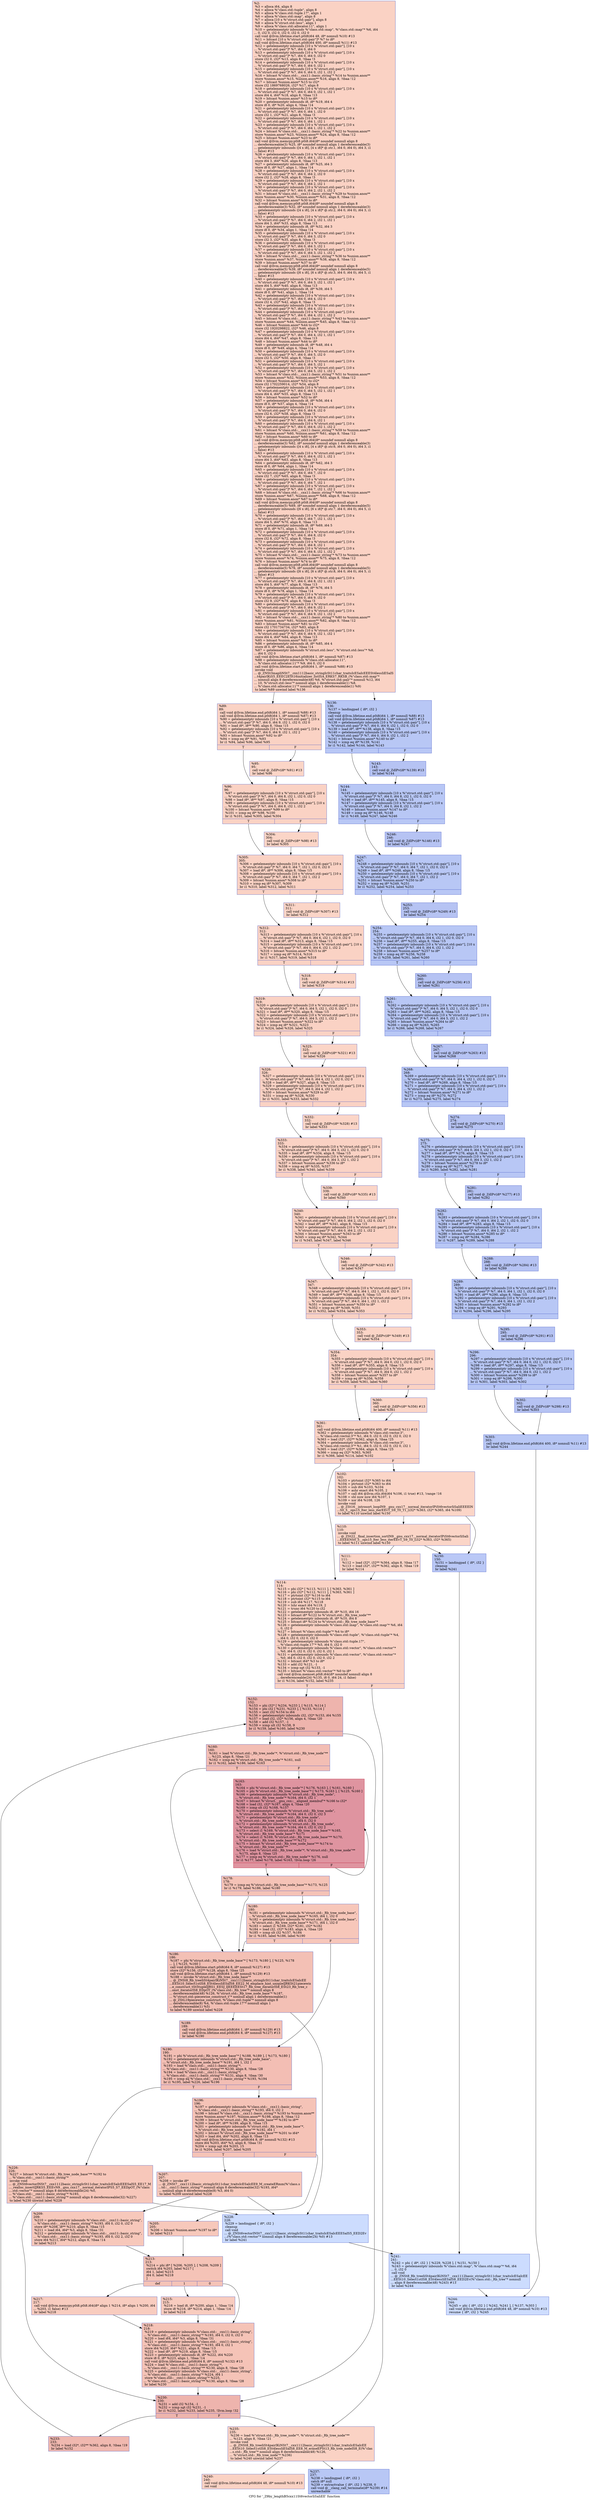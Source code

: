 digraph "CFG for '_Z9by_lengthB5cxx11St6vectorIiSaIiEE' function" {
	label="CFG for '_Z9by_lengthB5cxx11St6vectorIiSaIiEE' function";

	Node0x564973cd5e50 [shape=record,color="#3d50c3ff", style=filled, fillcolor="#f4987a70",label="{%2:\l  %3 = alloca i64, align 8\l  %4 = alloca %\"class.std::tuple\", align 8\l  %5 = alloca %\"class.std::tuple.17\", align 1\l  %6 = alloca %\"class.std::map\", align 8\l  %7 = alloca [10 x %\"struct.std::pair\"], align 8\l  %8 = alloca %\"struct.std::less\", align 1\l  %9 = alloca %\"class.std::allocator.11\", align 1\l  %10 = getelementptr inbounds %\"class.std::map\", %\"class.std::map\"* %6, i64\l... 0, i32 0, i32 0, i32 0, i32 0, i32 0\l  call void @llvm.lifetime.start.p0i8(i64 48, i8* nonnull %10) #13\l  %11 = bitcast [10 x %\"struct.std::pair\"]* %7 to i8*\l  call void @llvm.lifetime.start.p0i8(i64 400, i8* nonnull %11) #13\l  %12 = getelementptr inbounds [10 x %\"struct.std::pair\"], [10 x\l... %\"struct.std::pair\"]* %7, i64 0, i64 0\l  %13 = getelementptr inbounds [10 x %\"struct.std::pair\"], [10 x\l... %\"struct.std::pair\"]* %7, i64 0, i64 0, i32 0\l  store i32 0, i32* %13, align 8, !tbaa !3\l  %14 = getelementptr inbounds [10 x %\"struct.std::pair\"], [10 x\l... %\"struct.std::pair\"]* %7, i64 0, i64 0, i32 1\l  %15 = getelementptr inbounds [10 x %\"struct.std::pair\"], [10 x\l... %\"struct.std::pair\"]* %7, i64 0, i64 0, i32 1, i32 2\l  %16 = bitcast %\"class.std::__cxx11::basic_string\"* %14 to %union.anon**\l  store %union.anon* %15, %union.anon** %16, align 8, !tbaa !12\l  %17 = bitcast %union.anon* %15 to i32*\l  store i32 1869768026, i32* %17, align 8\l  %18 = getelementptr inbounds [10 x %\"struct.std::pair\"], [10 x\l... %\"struct.std::pair\"]* %7, i64 0, i64 0, i32 1, i32 1\l  store i64 4, i64* %18, align 8, !tbaa !13\l  %19 = bitcast %union.anon* %15 to i8*\l  %20 = getelementptr inbounds i8, i8* %19, i64 4\l  store i8 0, i8* %20, align 4, !tbaa !14\l  %21 = getelementptr inbounds [10 x %\"struct.std::pair\"], [10 x\l... %\"struct.std::pair\"]* %7, i64 0, i64 1, i32 0\l  store i32 1, i32* %21, align 8, !tbaa !3\l  %22 = getelementptr inbounds [10 x %\"struct.std::pair\"], [10 x\l... %\"struct.std::pair\"]* %7, i64 0, i64 1, i32 1\l  %23 = getelementptr inbounds [10 x %\"struct.std::pair\"], [10 x\l... %\"struct.std::pair\"]* %7, i64 0, i64 1, i32 1, i32 2\l  %24 = bitcast %\"class.std::__cxx11::basic_string\"* %22 to %union.anon**\l  store %union.anon* %23, %union.anon** %24, align 8, !tbaa !12\l  %25 = bitcast %union.anon* %23 to i8*\l  call void @llvm.memcpy.p0i8.p0i8.i64(i8* noundef nonnull align 8\l... dereferenceable(3) %25, i8* noundef nonnull align 1 dereferenceable(3)\l... getelementptr inbounds ([4 x i8], [4 x i8]* @.str.1, i64 0, i64 0), i64 3, i1\l... false) #13\l  %26 = getelementptr inbounds [10 x %\"struct.std::pair\"], [10 x\l... %\"struct.std::pair\"]* %7, i64 0, i64 1, i32 1, i32 1\l  store i64 3, i64* %26, align 8, !tbaa !13\l  %27 = getelementptr inbounds i8, i8* %25, i64 3\l  store i8 0, i8* %27, align 1, !tbaa !14\l  %28 = getelementptr inbounds [10 x %\"struct.std::pair\"], [10 x\l... %\"struct.std::pair\"]* %7, i64 0, i64 2, i32 0\l  store i32 2, i32* %28, align 8, !tbaa !3\l  %29 = getelementptr inbounds [10 x %\"struct.std::pair\"], [10 x\l... %\"struct.std::pair\"]* %7, i64 0, i64 2, i32 1\l  %30 = getelementptr inbounds [10 x %\"struct.std::pair\"], [10 x\l... %\"struct.std::pair\"]* %7, i64 0, i64 2, i32 1, i32 2\l  %31 = bitcast %\"class.std::__cxx11::basic_string\"* %29 to %union.anon**\l  store %union.anon* %30, %union.anon** %31, align 8, !tbaa !12\l  %32 = bitcast %union.anon* %30 to i8*\l  call void @llvm.memcpy.p0i8.p0i8.i64(i8* noundef nonnull align 8\l... dereferenceable(3) %32, i8* noundef nonnull align 1 dereferenceable(3)\l... getelementptr inbounds ([4 x i8], [4 x i8]* @.str.2, i64 0, i64 0), i64 3, i1\l... false) #13\l  %33 = getelementptr inbounds [10 x %\"struct.std::pair\"], [10 x\l... %\"struct.std::pair\"]* %7, i64 0, i64 2, i32 1, i32 1\l  store i64 3, i64* %33, align 8, !tbaa !13\l  %34 = getelementptr inbounds i8, i8* %32, i64 3\l  store i8 0, i8* %34, align 1, !tbaa !14\l  %35 = getelementptr inbounds [10 x %\"struct.std::pair\"], [10 x\l... %\"struct.std::pair\"]* %7, i64 0, i64 3, i32 0\l  store i32 3, i32* %35, align 8, !tbaa !3\l  %36 = getelementptr inbounds [10 x %\"struct.std::pair\"], [10 x\l... %\"struct.std::pair\"]* %7, i64 0, i64 3, i32 1\l  %37 = getelementptr inbounds [10 x %\"struct.std::pair\"], [10 x\l... %\"struct.std::pair\"]* %7, i64 0, i64 3, i32 1, i32 2\l  %38 = bitcast %\"class.std::__cxx11::basic_string\"* %36 to %union.anon**\l  store %union.anon* %37, %union.anon** %38, align 8, !tbaa !12\l  %39 = bitcast %union.anon* %37 to i8*\l  call void @llvm.memcpy.p0i8.p0i8.i64(i8* noundef nonnull align 8\l... dereferenceable(5) %39, i8* noundef nonnull align 1 dereferenceable(5)\l... getelementptr inbounds ([6 x i8], [6 x i8]* @.str.3, i64 0, i64 0), i64 5, i1\l... false) #13\l  %40 = getelementptr inbounds [10 x %\"struct.std::pair\"], [10 x\l... %\"struct.std::pair\"]* %7, i64 0, i64 3, i32 1, i32 1\l  store i64 5, i64* %40, align 8, !tbaa !13\l  %41 = getelementptr inbounds i8, i8* %39, i64 5\l  store i8 0, i8* %41, align 1, !tbaa !14\l  %42 = getelementptr inbounds [10 x %\"struct.std::pair\"], [10 x\l... %\"struct.std::pair\"]* %7, i64 0, i64 4, i32 0\l  store i32 4, i32* %42, align 8, !tbaa !3\l  %43 = getelementptr inbounds [10 x %\"struct.std::pair\"], [10 x\l... %\"struct.std::pair\"]* %7, i64 0, i64 4, i32 1\l  %44 = getelementptr inbounds [10 x %\"struct.std::pair\"], [10 x\l... %\"struct.std::pair\"]* %7, i64 0, i64 4, i32 1, i32 2\l  %45 = bitcast %\"class.std::__cxx11::basic_string\"* %43 to %union.anon**\l  store %union.anon* %44, %union.anon** %45, align 8, !tbaa !12\l  %46 = bitcast %union.anon* %44 to i32*\l  store i32 1920298822, i32* %46, align 8\l  %47 = getelementptr inbounds [10 x %\"struct.std::pair\"], [10 x\l... %\"struct.std::pair\"]* %7, i64 0, i64 4, i32 1, i32 1\l  store i64 4, i64* %47, align 8, !tbaa !13\l  %48 = bitcast %union.anon* %44 to i8*\l  %49 = getelementptr inbounds i8, i8* %48, i64 4\l  store i8 0, i8* %49, align 4, !tbaa !14\l  %50 = getelementptr inbounds [10 x %\"struct.std::pair\"], [10 x\l... %\"struct.std::pair\"]* %7, i64 0, i64 5, i32 0\l  store i32 5, i32* %50, align 8, !tbaa !3\l  %51 = getelementptr inbounds [10 x %\"struct.std::pair\"], [10 x\l... %\"struct.std::pair\"]* %7, i64 0, i64 5, i32 1\l  %52 = getelementptr inbounds [10 x %\"struct.std::pair\"], [10 x\l... %\"struct.std::pair\"]* %7, i64 0, i64 5, i32 1, i32 2\l  %53 = bitcast %\"class.std::__cxx11::basic_string\"* %51 to %union.anon**\l  store %union.anon* %52, %union.anon** %53, align 8, !tbaa !12\l  %54 = bitcast %union.anon* %52 to i32*\l  store i32 1702259014, i32* %54, align 8\l  %55 = getelementptr inbounds [10 x %\"struct.std::pair\"], [10 x\l... %\"struct.std::pair\"]* %7, i64 0, i64 5, i32 1, i32 1\l  store i64 4, i64* %55, align 8, !tbaa !13\l  %56 = bitcast %union.anon* %52 to i8*\l  %57 = getelementptr inbounds i8, i8* %56, i64 4\l  store i8 0, i8* %57, align 4, !tbaa !14\l  %58 = getelementptr inbounds [10 x %\"struct.std::pair\"], [10 x\l... %\"struct.std::pair\"]* %7, i64 0, i64 6, i32 0\l  store i32 6, i32* %58, align 8, !tbaa !3\l  %59 = getelementptr inbounds [10 x %\"struct.std::pair\"], [10 x\l... %\"struct.std::pair\"]* %7, i64 0, i64 6, i32 1\l  %60 = getelementptr inbounds [10 x %\"struct.std::pair\"], [10 x\l... %\"struct.std::pair\"]* %7, i64 0, i64 6, i32 1, i32 2\l  %61 = bitcast %\"class.std::__cxx11::basic_string\"* %59 to %union.anon**\l  store %union.anon* %60, %union.anon** %61, align 8, !tbaa !12\l  %62 = bitcast %union.anon* %60 to i8*\l  call void @llvm.memcpy.p0i8.p0i8.i64(i8* noundef nonnull align 8\l... dereferenceable(3) %62, i8* noundef nonnull align 1 dereferenceable(3)\l... getelementptr inbounds ([4 x i8], [4 x i8]* @.str.6, i64 0, i64 0), i64 3, i1\l... false) #13\l  %63 = getelementptr inbounds [10 x %\"struct.std::pair\"], [10 x\l... %\"struct.std::pair\"]* %7, i64 0, i64 6, i32 1, i32 1\l  store i64 3, i64* %63, align 8, !tbaa !13\l  %64 = getelementptr inbounds i8, i8* %62, i64 3\l  store i8 0, i8* %64, align 1, !tbaa !14\l  %65 = getelementptr inbounds [10 x %\"struct.std::pair\"], [10 x\l... %\"struct.std::pair\"]* %7, i64 0, i64 7, i32 0\l  store i32 7, i32* %65, align 8, !tbaa !3\l  %66 = getelementptr inbounds [10 x %\"struct.std::pair\"], [10 x\l... %\"struct.std::pair\"]* %7, i64 0, i64 7, i32 1\l  %67 = getelementptr inbounds [10 x %\"struct.std::pair\"], [10 x\l... %\"struct.std::pair\"]* %7, i64 0, i64 7, i32 1, i32 2\l  %68 = bitcast %\"class.std::__cxx11::basic_string\"* %66 to %union.anon**\l  store %union.anon* %67, %union.anon** %68, align 8, !tbaa !12\l  %69 = bitcast %union.anon* %67 to i8*\l  call void @llvm.memcpy.p0i8.p0i8.i64(i8* noundef nonnull align 8\l... dereferenceable(5) %69, i8* noundef nonnull align 1 dereferenceable(5)\l... getelementptr inbounds ([6 x i8], [6 x i8]* @.str.7, i64 0, i64 0), i64 5, i1\l... false) #13\l  %70 = getelementptr inbounds [10 x %\"struct.std::pair\"], [10 x\l... %\"struct.std::pair\"]* %7, i64 0, i64 7, i32 1, i32 1\l  store i64 5, i64* %70, align 8, !tbaa !13\l  %71 = getelementptr inbounds i8, i8* %69, i64 5\l  store i8 0, i8* %71, align 1, !tbaa !14\l  %72 = getelementptr inbounds [10 x %\"struct.std::pair\"], [10 x\l... %\"struct.std::pair\"]* %7, i64 0, i64 8, i32 0\l  store i32 8, i32* %72, align 8, !tbaa !3\l  %73 = getelementptr inbounds [10 x %\"struct.std::pair\"], [10 x\l... %\"struct.std::pair\"]* %7, i64 0, i64 8, i32 1\l  %74 = getelementptr inbounds [10 x %\"struct.std::pair\"], [10 x\l... %\"struct.std::pair\"]* %7, i64 0, i64 8, i32 1, i32 2\l  %75 = bitcast %\"class.std::__cxx11::basic_string\"* %73 to %union.anon**\l  store %union.anon* %74, %union.anon** %75, align 8, !tbaa !12\l  %76 = bitcast %union.anon* %74 to i8*\l  call void @llvm.memcpy.p0i8.p0i8.i64(i8* noundef nonnull align 8\l... dereferenceable(5) %76, i8* noundef nonnull align 1 dereferenceable(5)\l... getelementptr inbounds ([6 x i8], [6 x i8]* @.str.8, i64 0, i64 0), i64 5, i1\l... false) #13\l  %77 = getelementptr inbounds [10 x %\"struct.std::pair\"], [10 x\l... %\"struct.std::pair\"]* %7, i64 0, i64 8, i32 1, i32 1\l  store i64 5, i64* %77, align 8, !tbaa !13\l  %78 = getelementptr inbounds i8, i8* %76, i64 5\l  store i8 0, i8* %78, align 1, !tbaa !14\l  %79 = getelementptr inbounds [10 x %\"struct.std::pair\"], [10 x\l... %\"struct.std::pair\"]* %7, i64 0, i64 9, i32 0\l  store i32 9, i32* %79, align 8, !tbaa !3\l  %80 = getelementptr inbounds [10 x %\"struct.std::pair\"], [10 x\l... %\"struct.std::pair\"]* %7, i64 0, i64 9, i32 1\l  %81 = getelementptr inbounds [10 x %\"struct.std::pair\"], [10 x\l... %\"struct.std::pair\"]* %7, i64 0, i64 9, i32 1, i32 2\l  %82 = bitcast %\"class.std::__cxx11::basic_string\"* %80 to %union.anon**\l  store %union.anon* %81, %union.anon** %82, align 8, !tbaa !12\l  %83 = bitcast %union.anon* %81 to i32*\l  store i32 1701734734, i32* %83, align 8\l  %84 = getelementptr inbounds [10 x %\"struct.std::pair\"], [10 x\l... %\"struct.std::pair\"]* %7, i64 0, i64 9, i32 1, i32 1\l  store i64 4, i64* %84, align 8, !tbaa !13\l  %85 = bitcast %union.anon* %81 to i8*\l  %86 = getelementptr inbounds i8, i8* %85, i64 4\l  store i8 0, i8* %86, align 4, !tbaa !14\l  %87 = getelementptr inbounds %\"struct.std::less\", %\"struct.std::less\"* %8,\l... i64 0, i32 0\l  call void @llvm.lifetime.start.p0i8(i64 1, i8* nonnull %87) #13\l  %88 = getelementptr inbounds %\"class.std::allocator.11\",\l... %\"class.std::allocator.11\"* %9, i64 0, i32 0\l  call void @llvm.lifetime.start.p0i8(i64 1, i8* nonnull %88) #13\l  invoke void\l... @_ZNSt3mapIiNSt7__cxx1112basic_stringIcSt11char_traitsIcESaIcEEESt4lessIiESaIS\l...t4pairIKiS5_EEEC2ESt16initializer_listISA_ERKS7_RKSB_(%\"class.std::map\"*\l... nonnull align 8 dereferenceable(48) %6, %\"struct.std::pair\"* nonnull %12, i64\l... 10, %\"struct.std::less\"* nonnull align 1 dereferenceable(1) %8,\l... %\"class.std::allocator.11\"* nonnull align 1 dereferenceable(1) %9)\l          to label %89 unwind label %136\l}"];
	Node0x564973cd5e50 -> Node0x564973ce0020;
	Node0x564973cd5e50 -> Node0x564973ce00b0;
	Node0x564973ce0020 [shape=record,color="#3d50c3ff", style=filled, fillcolor="#f4987a70",label="{%89:\l89:                                               \l  call void @llvm.lifetime.end.p0i8(i64 1, i8* nonnull %88) #13\l  call void @llvm.lifetime.end.p0i8(i64 1, i8* nonnull %87) #13\l  %90 = getelementptr inbounds [10 x %\"struct.std::pair\"], [10 x\l... %\"struct.std::pair\"]* %7, i64 0, i64 9, i32 1, i32 0, i32 0\l  %91 = load i8*, i8** %90, align 8, !tbaa !15\l  %92 = getelementptr inbounds [10 x %\"struct.std::pair\"], [10 x\l... %\"struct.std::pair\"]* %7, i64 0, i64 9, i32 1, i32 2\l  %93 = bitcast %union.anon* %92 to i8*\l  %94 = icmp eq i8* %91, %93\l  br i1 %94, label %96, label %95\l|{<s0>T|<s1>F}}"];
	Node0x564973ce0020:s0 -> Node0x564973ce0c30;
	Node0x564973ce0020:s1 -> Node0x564973ce0cc0;
	Node0x564973ce0cc0 [shape=record,color="#3d50c3ff", style=filled, fillcolor="#f5a08170",label="{%95:\l95:                                               \l  call void @_ZdlPv(i8* %91) #13\l  br label %96\l}"];
	Node0x564973ce0cc0 -> Node0x564973ce0c30;
	Node0x564973ce0c30 [shape=record,color="#3d50c3ff", style=filled, fillcolor="#f4987a70",label="{%96:\l96:                                               \l  %97 = getelementptr inbounds [10 x %\"struct.std::pair\"], [10 x\l... %\"struct.std::pair\"]* %7, i64 0, i64 8, i32 1, i32 0, i32 0\l  %98 = load i8*, i8** %97, align 8, !tbaa !15\l  %99 = getelementptr inbounds [10 x %\"struct.std::pair\"], [10 x\l... %\"struct.std::pair\"]* %7, i64 0, i64 8, i32 1, i32 2\l  %100 = bitcast %union.anon* %99 to i8*\l  %101 = icmp eq i8* %98, %100\l  br i1 %101, label %305, label %304\l|{<s0>T|<s1>F}}"];
	Node0x564973ce0c30:s0 -> Node0x564973ce1960;
	Node0x564973ce0c30:s1 -> Node0x564973ce19b0;
	Node0x564973ce1ab0 [shape=record,color="#3d50c3ff", style=filled, fillcolor="#f5a08170",label="{%102:\l102:                                              \l  %103 = ptrtoint i32* %365 to i64\l  %104 = ptrtoint i32* %363 to i64\l  %105 = sub i64 %103, %104\l  %106 = ashr exact i64 %105, 2\l  %107 = call i64 @llvm.ctlz.i64(i64 %106, i1 true) #13, !range !16\l  %108 = shl nuw nsw i64 %107, 1\l  %109 = xor i64 %108, 126\l  invoke void\l... @_ZSt16__introsort_loopIN9__gnu_cxx17__normal_iteratorIPiSt6vectorIiSaIiEEEElN\l...S0_5__ops15_Iter_less_iterEEvT_S9_T0_T1_(i32* %363, i32* %365, i64 %109)\l          to label %110 unwind label %150\l}"];
	Node0x564973ce1ab0 -> Node0x564973ce2320;
	Node0x564973ce1ab0 -> Node0x564973ce23b0;
	Node0x564973ce2320 [shape=record,color="#3d50c3ff", style=filled, fillcolor="#f5a08170",label="{%110:\l110:                                              \l  invoke void\l... @_ZSt22__final_insertion_sortIN9__gnu_cxx17__normal_iteratorIPiSt6vectorIiSaIi\l...EEEENS0_5__ops15_Iter_less_iterEEvT_S9_T0_(i32* %363, i32* %365)\l          to label %111 unwind label %150\l}"];
	Node0x564973ce2320 -> Node0x564973ce2770;
	Node0x564973ce2320 -> Node0x564973ce23b0;
	Node0x564973ce2770 [shape=record,color="#3d50c3ff", style=filled, fillcolor="#f5a08170",label="{%111:\l111:                                              \l  %112 = load i32*, i32** %364, align 8, !tbaa !17\l  %113 = load i32*, i32** %362, align 8, !tbaa !19\l  br label %114\l}"];
	Node0x564973ce2770 -> Node0x564973ce2db0;
	Node0x564973ce2db0 [shape=record,color="#3d50c3ff", style=filled, fillcolor="#f4987a70",label="{%114:\l114:                                              \l  %115 = phi i32* [ %113, %111 ], [ %363, %361 ]\l  %116 = phi i32* [ %112, %111 ], [ %363, %361 ]\l  %117 = ptrtoint i32* %116 to i64\l  %118 = ptrtoint i32* %115 to i64\l  %119 = sub i64 %117, %118\l  %120 = lshr exact i64 %119, 2\l  %121 = trunc i64 %120 to i32\l  %122 = getelementptr inbounds i8, i8* %10, i64 16\l  %123 = bitcast i8* %122 to %\"struct.std::_Rb_tree_node\"**\l  %124 = getelementptr inbounds i8, i8* %10, i64 8\l  %125 = bitcast i8* %124 to %\"struct.std::_Rb_tree_node_base\"*\l  %126 = getelementptr inbounds %\"class.std::map\", %\"class.std::map\"* %6, i64\l... 0, i32 0\l  %127 = bitcast %\"class.std::tuple\"* %4 to i8*\l  %128 = getelementptr inbounds %\"class.std::tuple\", %\"class.std::tuple\"* %4,\l... i64 0, i32 0, i32 0, i32 0\l  %129 = getelementptr inbounds %\"class.std::tuple.17\",\l... %\"class.std::tuple.17\"* %5, i64 0, i32 0\l  %130 = getelementptr inbounds %\"class.std::vector\", %\"class.std::vector\"*\l... %0, i64 0, i32 0, i32 0, i32 0, i32 1\l  %131 = getelementptr inbounds %\"class.std::vector\", %\"class.std::vector\"*\l... %0, i64 0, i32 0, i32 0, i32 0, i32 2\l  %132 = bitcast i64* %3 to i8*\l  %133 = add i32 %121, -1\l  %134 = icmp sgt i32 %133, -1\l  %135 = bitcast %\"class.std::vector\"* %0 to i8*\l  call void @llvm.memset.p0i8.i64(i8* noundef nonnull align 8\l... dereferenceable(24) %135, i8 0, i64 24, i1 false)\l  br i1 %134, label %152, label %235\l|{<s0>T|<s1>F}}"];
	Node0x564973ce2db0:s0 -> Node0x564973ce5810;
	Node0x564973ce2db0:s1 -> Node0x564973ce58a0;
	Node0x564973ce00b0 [shape=record,color="#3d50c3ff", style=filled, fillcolor="#5f7fe870",label="{%136:\l136:                                              \l  %137 = landingpad \{ i8*, i32 \}\l          cleanup\l  call void @llvm.lifetime.end.p0i8(i64 1, i8* nonnull %88) #13\l  call void @llvm.lifetime.end.p0i8(i64 1, i8* nonnull %87) #13\l  %138 = getelementptr inbounds [10 x %\"struct.std::pair\"], [10 x\l... %\"struct.std::pair\"]* %7, i64 0, i64 9, i32 1, i32 0, i32 0\l  %139 = load i8*, i8** %138, align 8, !tbaa !15\l  %140 = getelementptr inbounds [10 x %\"struct.std::pair\"], [10 x\l... %\"struct.std::pair\"]* %7, i64 0, i64 9, i32 1, i32 2\l  %141 = bitcast %union.anon* %140 to i8*\l  %142 = icmp eq i8* %139, %141\l  br i1 %142, label %144, label %143\l|{<s0>T|<s1>F}}"];
	Node0x564973ce00b0:s0 -> Node0x564973ce6090;
	Node0x564973ce00b0:s1 -> Node0x564973ce60e0;
	Node0x564973ce60e0 [shape=record,color="#3d50c3ff", style=filled, fillcolor="#5977e370",label="{%143:\l143:                                              \l  call void @_ZdlPv(i8* %139) #13\l  br label %144\l}"];
	Node0x564973ce60e0 -> Node0x564973ce6090;
	Node0x564973ce6090 [shape=record,color="#3d50c3ff", style=filled, fillcolor="#5f7fe870",label="{%144:\l144:                                              \l  %145 = getelementptr inbounds [10 x %\"struct.std::pair\"], [10 x\l... %\"struct.std::pair\"]* %7, i64 0, i64 8, i32 1, i32 0, i32 0\l  %146 = load i8*, i8** %145, align 8, !tbaa !15\l  %147 = getelementptr inbounds [10 x %\"struct.std::pair\"], [10 x\l... %\"struct.std::pair\"]* %7, i64 0, i64 8, i32 1, i32 2\l  %148 = bitcast %union.anon* %147 to i8*\l  %149 = icmp eq i8* %146, %148\l  br i1 %149, label %247, label %246\l|{<s0>T|<s1>F}}"];
	Node0x564973ce6090:s0 -> Node0x564973ce6710;
	Node0x564973ce6090:s1 -> Node0x564973ce6760;
	Node0x564973ce23b0 [shape=record,color="#3d50c3ff", style=filled, fillcolor="#6282ea70",label="{%150:\l150:                                              \l  %151 = landingpad \{ i8*, i32 \}\l          cleanup\l  br label %241\l}"];
	Node0x564973ce23b0 -> Node0x564973ce68b0;
	Node0x564973ce5810 [shape=record,color="#3d50c3ff", style=filled, fillcolor="#d8564670",label="{%152:\l152:                                              \l  %153 = phi i32* [ %234, %233 ], [ %115, %114 ]\l  %154 = phi i32 [ %231, %233 ], [ %133, %114 ]\l  %155 = zext i32 %154 to i64\l  %156 = getelementptr inbounds i32, i32* %153, i64 %155\l  %157 = load i32, i32* %156, align 4, !tbaa !20\l  %158 = add i32 %157, -1\l  %159 = icmp ult i32 %158, 9\l  br i1 %159, label %160, label %230\l|{<s0>T|<s1>F}}"];
	Node0x564973ce5810:s0 -> Node0x564973cd7690;
	Node0x564973ce5810:s1 -> Node0x564973cd7720;
	Node0x564973cd7690 [shape=record,color="#3d50c3ff", style=filled, fillcolor="#e36c5570",label="{%160:\l160:                                              \l  %161 = load %\"struct.std::_Rb_tree_node\"*, %\"struct.std::_Rb_tree_node\"**\l... %123, align 8, !tbaa !21\l  %162 = icmp eq %\"struct.std::_Rb_tree_node\"* %161, null\l  br i1 %162, label %186, label %163\l|{<s0>T|<s1>F}}"];
	Node0x564973cd7690:s0 -> Node0x564973cd7a60;
	Node0x564973cd7690:s1 -> Node0x564973cd7af0;
	Node0x564973cd7af0 [shape=record,color="#b70d28ff", style=filled, fillcolor="#b70d2870",label="{%163:\l163:                                              \l  %164 = phi %\"struct.std::_Rb_tree_node\"* [ %176, %163 ], [ %161, %160 ]\l  %165 = phi %\"struct.std::_Rb_tree_node_base\"* [ %173, %163 ], [ %125, %160 ]\l  %166 = getelementptr inbounds %\"struct.std::_Rb_tree_node\",\l... %\"struct.std::_Rb_tree_node\"* %164, i64 0, i32 1\l  %167 = bitcast %\"struct.__gnu_cxx::__aligned_membuf\"* %166 to i32*\l  %168 = load i32, i32* %167, align 4, !tbaa !20\l  %169 = icmp slt i32 %168, %157\l  %170 = getelementptr inbounds %\"struct.std::_Rb_tree_node\",\l... %\"struct.std::_Rb_tree_node\"* %164, i64 0, i32 0, i32 3\l  %171 = getelementptr %\"struct.std::_Rb_tree_node\",\l... %\"struct.std::_Rb_tree_node\"* %164, i64 0, i32 0\l  %172 = getelementptr inbounds %\"struct.std::_Rb_tree_node\",\l... %\"struct.std::_Rb_tree_node\"* %164, i64 0, i32 0, i32 2\l  %173 = select i1 %169, %\"struct.std::_Rb_tree_node_base\"* %165,\l... %\"struct.std::_Rb_tree_node_base\"* %171\l  %174 = select i1 %169, %\"struct.std::_Rb_tree_node_base\"** %170,\l... %\"struct.std::_Rb_tree_node_base\"** %172\l  %175 = bitcast %\"struct.std::_Rb_tree_node_base\"** %174 to\l... %\"struct.std::_Rb_tree_node\"**\l  %176 = load %\"struct.std::_Rb_tree_node\"*, %\"struct.std::_Rb_tree_node\"**\l... %175, align 8, !tbaa !25\l  %177 = icmp eq %\"struct.std::_Rb_tree_node\"* %176, null\l  br i1 %177, label %178, label %163, !llvm.loop !26\l|{<s0>T|<s1>F}}"];
	Node0x564973cd7af0:s0 -> Node0x564973ce8f70;
	Node0x564973cd7af0:s1 -> Node0x564973cd7af0;
	Node0x564973ce8f70 [shape=record,color="#3d50c3ff", style=filled, fillcolor="#e8765c70",label="{%178:\l178:                                              \l  %179 = icmp eq %\"struct.std::_Rb_tree_node_base\"* %173, %125\l  br i1 %179, label %186, label %180\l|{<s0>T|<s1>F}}"];
	Node0x564973ce8f70:s0 -> Node0x564973cd7a60;
	Node0x564973ce8f70:s1 -> Node0x564973ce9220;
	Node0x564973ce9220 [shape=record,color="#3d50c3ff", style=filled, fillcolor="#ec7f6370",label="{%180:\l180:                                              \l  %181 = getelementptr inbounds %\"struct.std::_Rb_tree_node_base\",\l... %\"struct.std::_Rb_tree_node_base\"* %165, i64 1, i32 0\l  %182 = getelementptr inbounds %\"struct.std::_Rb_tree_node_base\",\l... %\"struct.std::_Rb_tree_node_base\"* %171, i64 1, i32 0\l  %183 = select i1 %169, i32* %181, i32* %182\l  %184 = load i32, i32* %183, align 4, !tbaa !20\l  %185 = icmp slt i32 %157, %184\l  br i1 %185, label %186, label %190\l|{<s0>T|<s1>F}}"];
	Node0x564973ce9220:s0 -> Node0x564973cd7a60;
	Node0x564973ce9220:s1 -> Node0x564973ce9650;
	Node0x564973cd7a60 [shape=record,color="#3d50c3ff", style=filled, fillcolor="#e5705870",label="{%186:\l186:                                              \l  %187 = phi %\"struct.std::_Rb_tree_node_base\"* [ %173, %180 ], [ %125, %178\l... ], [ %125, %160 ]\l  call void @llvm.lifetime.start.p0i8(i64 8, i8* nonnull %127) #13\l  store i32* %156, i32** %128, align 8, !tbaa !25\l  call void @llvm.lifetime.start.p0i8(i64 1, i8* nonnull %129) #13\l  %188 = invoke %\"struct.std::_Rb_tree_node_base\"*\l... @_ZNSt8_Rb_treeIiSt4pairIKiNSt7__cxx1112basic_stringIcSt11char_traitsIcESaIcEE\l...EESt10_Select1stIS8_ESt4lessIiESaIS8_EE22_M_emplace_hint_uniqueIJRKSt21piecewis\l...e_construct_tSt5tupleIJRS1_EESJ_IJEEEEESt17_Rb_tree_iteratorIS8_ESt23_Rb_tree_c\l...onst_iteratorIS8_EDpOT_(%\"class.std::_Rb_tree\"* nonnull align 8\l... dereferenceable(48) %126, %\"struct.std::_Rb_tree_node_base\"* %187,\l... %\"struct.std::piecewise_construct_t\"* nonnull align 1 dereferenceable(1)\l... @_ZStL19piecewise_construct, %\"class.std::tuple\"* nonnull align 8\l... dereferenceable(8) %4, %\"class.std::tuple.17\"* nonnull align 1\l... dereferenceable(1) %5)\l          to label %189 unwind label %228\l}"];
	Node0x564973cd7a60 -> Node0x564973cea1b0;
	Node0x564973cd7a60 -> Node0x564973cea200;
	Node0x564973cea1b0 [shape=record,color="#3d50c3ff", style=filled, fillcolor="#e5705870",label="{%189:\l189:                                              \l  call void @llvm.lifetime.end.p0i8(i64 1, i8* nonnull %129) #13\l  call void @llvm.lifetime.end.p0i8(i64 8, i8* nonnull %127) #13\l  br label %190\l}"];
	Node0x564973cea1b0 -> Node0x564973ce9650;
	Node0x564973ce9650 [shape=record,color="#3d50c3ff", style=filled, fillcolor="#e36c5570",label="{%190:\l190:                                              \l  %191 = phi %\"struct.std::_Rb_tree_node_base\"* [ %188, %189 ], [ %173, %180 ]\l  %192 = getelementptr inbounds %\"struct.std::_Rb_tree_node_base\",\l... %\"struct.std::_Rb_tree_node_base\"* %191, i64 1, i32 1\l  %193 = load %\"class.std::__cxx11::basic_string\"*,\l... %\"class.std::__cxx11::basic_string\"** %130, align 8, !tbaa !28\l  %194 = load %\"class.std::__cxx11::basic_string\"*,\l... %\"class.std::__cxx11::basic_string\"** %131, align 8, !tbaa !30\l  %195 = icmp eq %\"class.std::__cxx11::basic_string\"* %193, %194\l  br i1 %195, label %226, label %196\l|{<s0>T|<s1>F}}"];
	Node0x564973ce9650:s0 -> Node0x564973ceada0;
	Node0x564973ce9650:s1 -> Node0x564973ceae30;
	Node0x564973ceae30 [shape=record,color="#3d50c3ff", style=filled, fillcolor="#e8765c70",label="{%196:\l196:                                              \l  %197 = getelementptr inbounds %\"class.std::__cxx11::basic_string\",\l... %\"class.std::__cxx11::basic_string\"* %193, i64 0, i32 2\l  %198 = bitcast %\"class.std::__cxx11::basic_string\"* %193 to %union.anon**\l  store %union.anon* %197, %union.anon** %198, align 8, !tbaa !12\l  %199 = bitcast %\"struct.std::_Rb_tree_node_base\"** %192 to i8**\l  %200 = load i8*, i8** %199, align 8, !tbaa !15\l  %201 = getelementptr inbounds %\"struct.std::_Rb_tree_node_base\"*,\l... %\"struct.std::_Rb_tree_node_base\"** %192, i64 1\l  %202 = bitcast %\"struct.std::_Rb_tree_node_base\"** %201 to i64*\l  %203 = load i64, i64* %202, align 8, !tbaa !13\l  call void @llvm.lifetime.start.p0i8(i64 8, i8* nonnull %132) #13\l  store i64 %203, i64* %3, align 8, !tbaa !31\l  %204 = icmp ugt i64 %203, 15\l  br i1 %204, label %207, label %205\l|{<s0>T|<s1>F}}"];
	Node0x564973ceae30:s0 -> Node0x564973ceb6e0;
	Node0x564973ceae30:s1 -> Node0x564973ceb770;
	Node0x564973ceb770 [shape=record,color="#3d50c3ff", style=filled, fillcolor="#ed836670",label="{%205:\l205:                                              \l  %206 = bitcast %union.anon* %197 to i8*\l  br label %213\l}"];
	Node0x564973ceb770 -> Node0x564973ceb920;
	Node0x564973ceb6e0 [shape=record,color="#3d50c3ff", style=filled, fillcolor="#ed836670",label="{%207:\l207:                                              \l  %208 = invoke i8*\l... @_ZNSt7__cxx1112basic_stringIcSt11char_traitsIcESaIcEE9_M_createERmm(%\"class.s\l...td::__cxx11::basic_string\"* nonnull align 8 dereferenceable(32) %193, i64*\l... nonnull align 8 dereferenceable(8) %3, i64 0)\l          to label %209 unwind label %228\l}"];
	Node0x564973ceb6e0 -> Node0x564973ceba80;
	Node0x564973ceb6e0 -> Node0x564973cea200;
	Node0x564973ceba80 [shape=record,color="#3d50c3ff", style=filled, fillcolor="#ed836670",label="{%209:\l209:                                              \l  %210 = getelementptr inbounds %\"class.std::__cxx11::basic_string\",\l... %\"class.std::__cxx11::basic_string\"* %193, i64 0, i32 0, i32 0\l  store i8* %208, i8** %210, align 8, !tbaa !15\l  %211 = load i64, i64* %3, align 8, !tbaa !31\l  %212 = getelementptr inbounds %\"class.std::__cxx11::basic_string\",\l... %\"class.std::__cxx11::basic_string\"* %193, i64 0, i32 2, i32 0\l  store i64 %211, i64* %212, align 8, !tbaa !14\l  br label %213\l}"];
	Node0x564973ceba80 -> Node0x564973ceb920;
	Node0x564973ceb920 [shape=record,color="#3d50c3ff", style=filled, fillcolor="#e8765c70",label="{%213:\l213:                                              \l  %214 = phi i8* [ %206, %205 ], [ %208, %209 ]\l  switch i64 %203, label %217 [\l    i64 1, label %215\l    i64 0, label %218\l  ]\l|{<s0>def|<s1>1|<s2>0}}"];
	Node0x564973ceb920:s0 -> Node0x564973cec7d0;
	Node0x564973ceb920:s1 -> Node0x564973cec820;
	Node0x564973ceb920:s2 -> Node0x564973cec870;
	Node0x564973cec820 [shape=record,color="#3d50c3ff", style=filled, fillcolor="#f08b6e70",label="{%215:\l215:                                              \l  %216 = load i8, i8* %200, align 1, !tbaa !14\l  store i8 %216, i8* %214, align 1, !tbaa !14\l  br label %218\l}"];
	Node0x564973cec820 -> Node0x564973cec870;
	Node0x564973cec7d0 [shape=record,color="#3d50c3ff", style=filled, fillcolor="#f08b6e70",label="{%217:\l217:                                              \l  call void @llvm.memcpy.p0i8.p0i8.i64(i8* align 1 %214, i8* align 1 %200, i64\l... %203, i1 false) #13\l  br label %218\l}"];
	Node0x564973cec7d0 -> Node0x564973cec870;
	Node0x564973cec870 [shape=record,color="#3d50c3ff", style=filled, fillcolor="#e8765c70",label="{%218:\l218:                                              \l  %219 = getelementptr inbounds %\"class.std::__cxx11::basic_string\",\l... %\"class.std::__cxx11::basic_string\"* %193, i64 0, i32 0, i32 0\l  %220 = load i64, i64* %3, align 8, !tbaa !31\l  %221 = getelementptr inbounds %\"class.std::__cxx11::basic_string\",\l... %\"class.std::__cxx11::basic_string\"* %193, i64 0, i32 1\l  store i64 %220, i64* %221, align 8, !tbaa !13\l  %222 = load i8*, i8** %219, align 8, !tbaa !15\l  %223 = getelementptr inbounds i8, i8* %222, i64 %220\l  store i8 0, i8* %223, align 1, !tbaa !14\l  call void @llvm.lifetime.end.p0i8(i64 8, i8* nonnull %132) #13\l  %224 = load %\"class.std::__cxx11::basic_string\"*,\l... %\"class.std::__cxx11::basic_string\"** %130, align 8, !tbaa !28\l  %225 = getelementptr inbounds %\"class.std::__cxx11::basic_string\",\l... %\"class.std::__cxx11::basic_string\"* %224, i64 1\l  store %\"class.std::__cxx11::basic_string\"* %225,\l... %\"class.std::__cxx11::basic_string\"** %130, align 8, !tbaa !28\l  br label %230\l}"];
	Node0x564973cec870 -> Node0x564973cd7720;
	Node0x564973ceada0 [shape=record,color="#3d50c3ff", style=filled, fillcolor="#ec7f6370",label="{%226:\l226:                                              \l  %227 = bitcast %\"struct.std::_Rb_tree_node_base\"** %192 to\l... %\"class.std::__cxx11::basic_string\"*\l  invoke void\l... @_ZNSt6vectorINSt7__cxx1112basic_stringIcSt11char_traitsIcESaIcEEESaIS5_EE17_M\l..._realloc_insertIJRKS5_EEEvN9__gnu_cxx17__normal_iteratorIPS5_S7_EEDpOT_(%\"class\l....std::vector\"* nonnull align 8 dereferenceable(24) %0,\l... %\"class.std::__cxx11::basic_string\"* %193,\l... %\"class.std::__cxx11::basic_string\"* nonnull align 8 dereferenceable(32) %227)\l          to label %230 unwind label %228\l}"];
	Node0x564973ceada0 -> Node0x564973cd7720;
	Node0x564973ceada0 -> Node0x564973cea200;
	Node0x564973cea200 [shape=record,color="#3d50c3ff", style=filled, fillcolor="#8caffe70",label="{%228:\l228:                                              \l  %229 = landingpad \{ i8*, i32 \}\l          cleanup\l  call void\l... @_ZNSt6vectorINSt7__cxx1112basic_stringIcSt11char_traitsIcESaIcEEESaIS5_EED2Ev\l...(%\"class.std::vector\"* nonnull align 8 dereferenceable(24) %0) #13\l  br label %241\l}"];
	Node0x564973cea200 -> Node0x564973ce68b0;
	Node0x564973cd7720 [shape=record,color="#3d50c3ff", style=filled, fillcolor="#d8564670",label="{%230:\l230:                                              \l  %231 = add i32 %154, -1\l  %232 = icmp sgt i32 %231, -1\l  br i1 %232, label %233, label %235, !llvm.loop !32\l|{<s0>T|<s1>F}}"];
	Node0x564973cd7720:s0 -> Node0x564973ce6970;
	Node0x564973cd7720:s1 -> Node0x564973ce58a0;
	Node0x564973ce6970 [shape=record,color="#3d50c3ff", style=filled, fillcolor="#dc5d4a70",label="{%233:\l233:                                              \l  %234 = load i32*, i32** %362, align 8, !tbaa !19\l  br label %152\l}"];
	Node0x564973ce6970 -> Node0x564973ce5810;
	Node0x564973ce58a0 [shape=record,color="#3d50c3ff", style=filled, fillcolor="#f4987a70",label="{%235:\l235:                                              \l  %236 = load %\"struct.std::_Rb_tree_node\"*, %\"struct.std::_Rb_tree_node\"**\l... %123, align 8, !tbaa !21\l  invoke void\l... @_ZNSt8_Rb_treeIiSt4pairIKiNSt7__cxx1112basic_stringIcSt11char_traitsIcESaIcEE\l...EESt10_Select1stIS8_ESt4lessIiESaIS8_EE8_M_eraseEPSt13_Rb_tree_nodeIS8_E(%\"clas\l...s.std::_Rb_tree\"* nonnull align 8 dereferenceable(48) %126,\l... %\"struct.std::_Rb_tree_node\"* %236)\l          to label %240 unwind label %237\l}"];
	Node0x564973ce58a0 -> Node0x564973cef230;
	Node0x564973ce58a0 -> Node0x564973cef280;
	Node0x564973cef280 [shape=record,color="#3d50c3ff", style=filled, fillcolor="#5f7fe870",label="{%237:\l237:                                              \l  %238 = landingpad \{ i8*, i32 \}\l          catch i8* null\l  %239 = extractvalue \{ i8*, i32 \} %238, 0\l  call void @__clang_call_terminate(i8* %239) #14\l  unreachable\l}"];
	Node0x564973cef230 [shape=record,color="#3d50c3ff", style=filled, fillcolor="#f4987a70",label="{%240:\l240:                                              \l  call void @llvm.lifetime.end.p0i8(i64 48, i8* nonnull %10) #13\l  ret void\l}"];
	Node0x564973ce68b0 [shape=record,color="#3d50c3ff", style=filled, fillcolor="#8caffe70",label="{%241:\l241:                                              \l  %242 = phi \{ i8*, i32 \} [ %229, %228 ], [ %151, %150 ]\l  %243 = getelementptr inbounds %\"class.std::map\", %\"class.std::map\"* %6, i64\l... 0, i32 0\l  call void\l... @_ZNSt8_Rb_treeIiSt4pairIKiNSt7__cxx1112basic_stringIcSt11char_traitsIcESaIcEE\l...EESt10_Select1stIS8_ESt4lessIiESaIS8_EED2Ev(%\"class.std::_Rb_tree\"* nonnull\l... align 8 dereferenceable(48) %243) #13\l  br label %244\l}"];
	Node0x564973ce68b0 -> Node0x564973ceff00;
	Node0x564973ceff00 [shape=record,color="#3d50c3ff", style=filled, fillcolor="#8fb1fe70",label="{%244:\l244:                                              \l  %245 = phi \{ i8*, i32 \} [ %242, %241 ], [ %137, %303 ]\l  call void @llvm.lifetime.end.p0i8(i64 48, i8* nonnull %10) #13\l  resume \{ i8*, i32 \} %245\l}"];
	Node0x564973ce6760 [shape=record,color="#3d50c3ff", style=filled, fillcolor="#5977e370",label="{%246:\l246:                                              \l  call void @_ZdlPv(i8* %146) #13\l  br label %247\l}"];
	Node0x564973ce6760 -> Node0x564973ce6710;
	Node0x564973ce6710 [shape=record,color="#3d50c3ff", style=filled, fillcolor="#5f7fe870",label="{%247:\l247:                                              \l  %248 = getelementptr inbounds [10 x %\"struct.std::pair\"], [10 x\l... %\"struct.std::pair\"]* %7, i64 0, i64 7, i32 1, i32 0, i32 0\l  %249 = load i8*, i8** %248, align 8, !tbaa !15\l  %250 = getelementptr inbounds [10 x %\"struct.std::pair\"], [10 x\l... %\"struct.std::pair\"]* %7, i64 0, i64 7, i32 1, i32 2\l  %251 = bitcast %union.anon* %250 to i8*\l  %252 = icmp eq i8* %249, %251\l  br i1 %252, label %254, label %253\l|{<s0>T|<s1>F}}"];
	Node0x564973ce6710:s0 -> Node0x564973cf0710;
	Node0x564973ce6710:s1 -> Node0x564973cf0760;
	Node0x564973cf0760 [shape=record,color="#3d50c3ff", style=filled, fillcolor="#5977e370",label="{%253:\l253:                                              \l  call void @_ZdlPv(i8* %249) #13\l  br label %254\l}"];
	Node0x564973cf0760 -> Node0x564973cf0710;
	Node0x564973cf0710 [shape=record,color="#3d50c3ff", style=filled, fillcolor="#5f7fe870",label="{%254:\l254:                                              \l  %255 = getelementptr inbounds [10 x %\"struct.std::pair\"], [10 x\l... %\"struct.std::pair\"]* %7, i64 0, i64 6, i32 1, i32 0, i32 0\l  %256 = load i8*, i8** %255, align 8, !tbaa !15\l  %257 = getelementptr inbounds [10 x %\"struct.std::pair\"], [10 x\l... %\"struct.std::pair\"]* %7, i64 0, i64 6, i32 1, i32 2\l  %258 = bitcast %union.anon* %257 to i8*\l  %259 = icmp eq i8* %256, %258\l  br i1 %259, label %261, label %260\l|{<s0>T|<s1>F}}"];
	Node0x564973cf0710:s0 -> Node0x564973ce3950;
	Node0x564973cf0710:s1 -> Node0x564973ce39a0;
	Node0x564973ce39a0 [shape=record,color="#3d50c3ff", style=filled, fillcolor="#5977e370",label="{%260:\l260:                                              \l  call void @_ZdlPv(i8* %256) #13\l  br label %261\l}"];
	Node0x564973ce39a0 -> Node0x564973ce3950;
	Node0x564973ce3950 [shape=record,color="#3d50c3ff", style=filled, fillcolor="#5f7fe870",label="{%261:\l261:                                              \l  %262 = getelementptr inbounds [10 x %\"struct.std::pair\"], [10 x\l... %\"struct.std::pair\"]* %7, i64 0, i64 5, i32 1, i32 0, i32 0\l  %263 = load i8*, i8** %262, align 8, !tbaa !15\l  %264 = getelementptr inbounds [10 x %\"struct.std::pair\"], [10 x\l... %\"struct.std::pair\"]* %7, i64 0, i64 5, i32 1, i32 2\l  %265 = bitcast %union.anon* %264 to i8*\l  %266 = icmp eq i8* %263, %265\l  br i1 %266, label %268, label %267\l|{<s0>T|<s1>F}}"];
	Node0x564973ce3950:s0 -> Node0x564973cf1c10;
	Node0x564973ce3950:s1 -> Node0x564973cf1c60;
	Node0x564973cf1c60 [shape=record,color="#3d50c3ff", style=filled, fillcolor="#5977e370",label="{%267:\l267:                                              \l  call void @_ZdlPv(i8* %263) #13\l  br label %268\l}"];
	Node0x564973cf1c60 -> Node0x564973cf1c10;
	Node0x564973cf1c10 [shape=record,color="#3d50c3ff", style=filled, fillcolor="#5f7fe870",label="{%268:\l268:                                              \l  %269 = getelementptr inbounds [10 x %\"struct.std::pair\"], [10 x\l... %\"struct.std::pair\"]* %7, i64 0, i64 4, i32 1, i32 0, i32 0\l  %270 = load i8*, i8** %269, align 8, !tbaa !15\l  %271 = getelementptr inbounds [10 x %\"struct.std::pair\"], [10 x\l... %\"struct.std::pair\"]* %7, i64 0, i64 4, i32 1, i32 2\l  %272 = bitcast %union.anon* %271 to i8*\l  %273 = icmp eq i8* %270, %272\l  br i1 %273, label %275, label %274\l|{<s0>T|<s1>F}}"];
	Node0x564973cf1c10:s0 -> Node0x564973cf2250;
	Node0x564973cf1c10:s1 -> Node0x564973cf22a0;
	Node0x564973cf22a0 [shape=record,color="#3d50c3ff", style=filled, fillcolor="#5977e370",label="{%274:\l274:                                              \l  call void @_ZdlPv(i8* %270) #13\l  br label %275\l}"];
	Node0x564973cf22a0 -> Node0x564973cf2250;
	Node0x564973cf2250 [shape=record,color="#3d50c3ff", style=filled, fillcolor="#5f7fe870",label="{%275:\l275:                                              \l  %276 = getelementptr inbounds [10 x %\"struct.std::pair\"], [10 x\l... %\"struct.std::pair\"]* %7, i64 0, i64 3, i32 1, i32 0, i32 0\l  %277 = load i8*, i8** %276, align 8, !tbaa !15\l  %278 = getelementptr inbounds [10 x %\"struct.std::pair\"], [10 x\l... %\"struct.std::pair\"]* %7, i64 0, i64 3, i32 1, i32 2\l  %279 = bitcast %union.anon* %278 to i8*\l  %280 = icmp eq i8* %277, %279\l  br i1 %280, label %282, label %281\l|{<s0>T|<s1>F}}"];
	Node0x564973cf2250:s0 -> Node0x564973cf2890;
	Node0x564973cf2250:s1 -> Node0x564973cf28e0;
	Node0x564973cf28e0 [shape=record,color="#3d50c3ff", style=filled, fillcolor="#5977e370",label="{%281:\l281:                                              \l  call void @_ZdlPv(i8* %277) #13\l  br label %282\l}"];
	Node0x564973cf28e0 -> Node0x564973cf2890;
	Node0x564973cf2890 [shape=record,color="#3d50c3ff", style=filled, fillcolor="#5f7fe870",label="{%282:\l282:                                              \l  %283 = getelementptr inbounds [10 x %\"struct.std::pair\"], [10 x\l... %\"struct.std::pair\"]* %7, i64 0, i64 2, i32 1, i32 0, i32 0\l  %284 = load i8*, i8** %283, align 8, !tbaa !15\l  %285 = getelementptr inbounds [10 x %\"struct.std::pair\"], [10 x\l... %\"struct.std::pair\"]* %7, i64 0, i64 2, i32 1, i32 2\l  %286 = bitcast %union.anon* %285 to i8*\l  %287 = icmp eq i8* %284, %286\l  br i1 %287, label %289, label %288\l|{<s0>T|<s1>F}}"];
	Node0x564973cf2890:s0 -> Node0x564973cf2ed0;
	Node0x564973cf2890:s1 -> Node0x564973cf2f20;
	Node0x564973cf2f20 [shape=record,color="#3d50c3ff", style=filled, fillcolor="#5977e370",label="{%288:\l288:                                              \l  call void @_ZdlPv(i8* %284) #13\l  br label %289\l}"];
	Node0x564973cf2f20 -> Node0x564973cf2ed0;
	Node0x564973cf2ed0 [shape=record,color="#3d50c3ff", style=filled, fillcolor="#5f7fe870",label="{%289:\l289:                                              \l  %290 = getelementptr inbounds [10 x %\"struct.std::pair\"], [10 x\l... %\"struct.std::pair\"]* %7, i64 0, i64 1, i32 1, i32 0, i32 0\l  %291 = load i8*, i8** %290, align 8, !tbaa !15\l  %292 = getelementptr inbounds [10 x %\"struct.std::pair\"], [10 x\l... %\"struct.std::pair\"]* %7, i64 0, i64 1, i32 1, i32 2\l  %293 = bitcast %union.anon* %292 to i8*\l  %294 = icmp eq i8* %291, %293\l  br i1 %294, label %296, label %295\l|{<s0>T|<s1>F}}"];
	Node0x564973cf2ed0:s0 -> Node0x564973cf3510;
	Node0x564973cf2ed0:s1 -> Node0x564973cf3560;
	Node0x564973cf3560 [shape=record,color="#3d50c3ff", style=filled, fillcolor="#5977e370",label="{%295:\l295:                                              \l  call void @_ZdlPv(i8* %291) #13\l  br label %296\l}"];
	Node0x564973cf3560 -> Node0x564973cf3510;
	Node0x564973cf3510 [shape=record,color="#3d50c3ff", style=filled, fillcolor="#5f7fe870",label="{%296:\l296:                                              \l  %297 = getelementptr inbounds [10 x %\"struct.std::pair\"], [10 x\l... %\"struct.std::pair\"]* %7, i64 0, i64 0, i32 1, i32 0, i32 0\l  %298 = load i8*, i8** %297, align 8, !tbaa !15\l  %299 = getelementptr inbounds [10 x %\"struct.std::pair\"], [10 x\l... %\"struct.std::pair\"]* %7, i64 0, i64 0, i32 1, i32 2\l  %300 = bitcast %union.anon* %299 to i8*\l  %301 = icmp eq i8* %298, %300\l  br i1 %301, label %303, label %302\l|{<s0>T|<s1>F}}"];
	Node0x564973cf3510:s0 -> Node0x564973ceffc0;
	Node0x564973cf3510:s1 -> Node0x564973cf3b50;
	Node0x564973cf3b50 [shape=record,color="#3d50c3ff", style=filled, fillcolor="#5977e370",label="{%302:\l302:                                              \l  call void @_ZdlPv(i8* %298) #13\l  br label %303\l}"];
	Node0x564973cf3b50 -> Node0x564973ceffc0;
	Node0x564973ceffc0 [shape=record,color="#3d50c3ff", style=filled, fillcolor="#5f7fe870",label="{%303:\l303:                                              \l  call void @llvm.lifetime.end.p0i8(i64 400, i8* nonnull %11) #13\l  br label %244\l}"];
	Node0x564973ceffc0 -> Node0x564973ceff00;
	Node0x564973ce19b0 [shape=record,color="#3d50c3ff", style=filled, fillcolor="#f5a08170",label="{%304:\l304:                                              \l  call void @_ZdlPv(i8* %98) #13\l  br label %305\l}"];
	Node0x564973ce19b0 -> Node0x564973ce1960;
	Node0x564973ce1960 [shape=record,color="#3d50c3ff", style=filled, fillcolor="#f4987a70",label="{%305:\l305:                                              \l  %306 = getelementptr inbounds [10 x %\"struct.std::pair\"], [10 x\l... %\"struct.std::pair\"]* %7, i64 0, i64 7, i32 1, i32 0, i32 0\l  %307 = load i8*, i8** %306, align 8, !tbaa !15\l  %308 = getelementptr inbounds [10 x %\"struct.std::pair\"], [10 x\l... %\"struct.std::pair\"]* %7, i64 0, i64 7, i32 1, i32 2\l  %309 = bitcast %union.anon* %308 to i8*\l  %310 = icmp eq i8* %307, %309\l  br i1 %310, label %312, label %311\l|{<s0>T|<s1>F}}"];
	Node0x564973ce1960:s0 -> Node0x564973cf4460;
	Node0x564973ce1960:s1 -> Node0x564973cf44b0;
	Node0x564973cf44b0 [shape=record,color="#3d50c3ff", style=filled, fillcolor="#f5a08170",label="{%311:\l311:                                              \l  call void @_ZdlPv(i8* %307) #13\l  br label %312\l}"];
	Node0x564973cf44b0 -> Node0x564973cf4460;
	Node0x564973cf4460 [shape=record,color="#3d50c3ff", style=filled, fillcolor="#f4987a70",label="{%312:\l312:                                              \l  %313 = getelementptr inbounds [10 x %\"struct.std::pair\"], [10 x\l... %\"struct.std::pair\"]* %7, i64 0, i64 6, i32 1, i32 0, i32 0\l  %314 = load i8*, i8** %313, align 8, !tbaa !15\l  %315 = getelementptr inbounds [10 x %\"struct.std::pair\"], [10 x\l... %\"struct.std::pair\"]* %7, i64 0, i64 6, i32 1, i32 2\l  %316 = bitcast %union.anon* %315 to i8*\l  %317 = icmp eq i8* %314, %316\l  br i1 %317, label %319, label %318\l|{<s0>T|<s1>F}}"];
	Node0x564973cf4460:s0 -> Node0x564973cf4ac0;
	Node0x564973cf4460:s1 -> Node0x564973cf4b10;
	Node0x564973cf4b10 [shape=record,color="#3d50c3ff", style=filled, fillcolor="#f5a08170",label="{%318:\l318:                                              \l  call void @_ZdlPv(i8* %314) #13\l  br label %319\l}"];
	Node0x564973cf4b10 -> Node0x564973cf4ac0;
	Node0x564973cf4ac0 [shape=record,color="#3d50c3ff", style=filled, fillcolor="#f4987a70",label="{%319:\l319:                                              \l  %320 = getelementptr inbounds [10 x %\"struct.std::pair\"], [10 x\l... %\"struct.std::pair\"]* %7, i64 0, i64 5, i32 1, i32 0, i32 0\l  %321 = load i8*, i8** %320, align 8, !tbaa !15\l  %322 = getelementptr inbounds [10 x %\"struct.std::pair\"], [10 x\l... %\"struct.std::pair\"]* %7, i64 0, i64 5, i32 1, i32 2\l  %323 = bitcast %union.anon* %322 to i8*\l  %324 = icmp eq i8* %321, %323\l  br i1 %324, label %326, label %325\l|{<s0>T|<s1>F}}"];
	Node0x564973cf4ac0:s0 -> Node0x564973cf5120;
	Node0x564973cf4ac0:s1 -> Node0x564973cf5170;
	Node0x564973cf5170 [shape=record,color="#3d50c3ff", style=filled, fillcolor="#f5a08170",label="{%325:\l325:                                              \l  call void @_ZdlPv(i8* %321) #13\l  br label %326\l}"];
	Node0x564973cf5170 -> Node0x564973cf5120;
	Node0x564973cf5120 [shape=record,color="#3d50c3ff", style=filled, fillcolor="#f4987a70",label="{%326:\l326:                                              \l  %327 = getelementptr inbounds [10 x %\"struct.std::pair\"], [10 x\l... %\"struct.std::pair\"]* %7, i64 0, i64 4, i32 1, i32 0, i32 0\l  %328 = load i8*, i8** %327, align 8, !tbaa !15\l  %329 = getelementptr inbounds [10 x %\"struct.std::pair\"], [10 x\l... %\"struct.std::pair\"]* %7, i64 0, i64 4, i32 1, i32 2\l  %330 = bitcast %union.anon* %329 to i8*\l  %331 = icmp eq i8* %328, %330\l  br i1 %331, label %333, label %332\l|{<s0>T|<s1>F}}"];
	Node0x564973cf5120:s0 -> Node0x564973cf5780;
	Node0x564973cf5120:s1 -> Node0x564973cf57d0;
	Node0x564973cf57d0 [shape=record,color="#3d50c3ff", style=filled, fillcolor="#f5a08170",label="{%332:\l332:                                              \l  call void @_ZdlPv(i8* %328) #13\l  br label %333\l}"];
	Node0x564973cf57d0 -> Node0x564973cf5780;
	Node0x564973cf5780 [shape=record,color="#3d50c3ff", style=filled, fillcolor="#f4987a70",label="{%333:\l333:                                              \l  %334 = getelementptr inbounds [10 x %\"struct.std::pair\"], [10 x\l... %\"struct.std::pair\"]* %7, i64 0, i64 3, i32 1, i32 0, i32 0\l  %335 = load i8*, i8** %334, align 8, !tbaa !15\l  %336 = getelementptr inbounds [10 x %\"struct.std::pair\"], [10 x\l... %\"struct.std::pair\"]* %7, i64 0, i64 3, i32 1, i32 2\l  %337 = bitcast %union.anon* %336 to i8*\l  %338 = icmp eq i8* %335, %337\l  br i1 %338, label %340, label %339\l|{<s0>T|<s1>F}}"];
	Node0x564973cf5780:s0 -> Node0x564973cf5de0;
	Node0x564973cf5780:s1 -> Node0x564973cf5e30;
	Node0x564973cf5e30 [shape=record,color="#3d50c3ff", style=filled, fillcolor="#f5a08170",label="{%339:\l339:                                              \l  call void @_ZdlPv(i8* %335) #13\l  br label %340\l}"];
	Node0x564973cf5e30 -> Node0x564973cf5de0;
	Node0x564973cf5de0 [shape=record,color="#3d50c3ff", style=filled, fillcolor="#f4987a70",label="{%340:\l340:                                              \l  %341 = getelementptr inbounds [10 x %\"struct.std::pair\"], [10 x\l... %\"struct.std::pair\"]* %7, i64 0, i64 2, i32 1, i32 0, i32 0\l  %342 = load i8*, i8** %341, align 8, !tbaa !15\l  %343 = getelementptr inbounds [10 x %\"struct.std::pair\"], [10 x\l... %\"struct.std::pair\"]* %7, i64 0, i64 2, i32 1, i32 2\l  %344 = bitcast %union.anon* %343 to i8*\l  %345 = icmp eq i8* %342, %344\l  br i1 %345, label %347, label %346\l|{<s0>T|<s1>F}}"];
	Node0x564973cf5de0:s0 -> Node0x564973cf6440;
	Node0x564973cf5de0:s1 -> Node0x564973cf6490;
	Node0x564973cf6490 [shape=record,color="#3d50c3ff", style=filled, fillcolor="#f5a08170",label="{%346:\l346:                                              \l  call void @_ZdlPv(i8* %342) #13\l  br label %347\l}"];
	Node0x564973cf6490 -> Node0x564973cf6440;
	Node0x564973cf6440 [shape=record,color="#3d50c3ff", style=filled, fillcolor="#f4987a70",label="{%347:\l347:                                              \l  %348 = getelementptr inbounds [10 x %\"struct.std::pair\"], [10 x\l... %\"struct.std::pair\"]* %7, i64 0, i64 1, i32 1, i32 0, i32 0\l  %349 = load i8*, i8** %348, align 8, !tbaa !15\l  %350 = getelementptr inbounds [10 x %\"struct.std::pair\"], [10 x\l... %\"struct.std::pair\"]* %7, i64 0, i64 1, i32 1, i32 2\l  %351 = bitcast %union.anon* %350 to i8*\l  %352 = icmp eq i8* %349, %351\l  br i1 %352, label %354, label %353\l|{<s0>T|<s1>F}}"];
	Node0x564973cf6440:s0 -> Node0x564973cf6aa0;
	Node0x564973cf6440:s1 -> Node0x564973cf6af0;
	Node0x564973cf6af0 [shape=record,color="#3d50c3ff", style=filled, fillcolor="#f5a08170",label="{%353:\l353:                                              \l  call void @_ZdlPv(i8* %349) #13\l  br label %354\l}"];
	Node0x564973cf6af0 -> Node0x564973cf6aa0;
	Node0x564973cf6aa0 [shape=record,color="#3d50c3ff", style=filled, fillcolor="#f4987a70",label="{%354:\l354:                                              \l  %355 = getelementptr inbounds [10 x %\"struct.std::pair\"], [10 x\l... %\"struct.std::pair\"]* %7, i64 0, i64 0, i32 1, i32 0, i32 0\l  %356 = load i8*, i8** %355, align 8, !tbaa !15\l  %357 = getelementptr inbounds [10 x %\"struct.std::pair\"], [10 x\l... %\"struct.std::pair\"]* %7, i64 0, i64 0, i32 1, i32 2\l  %358 = bitcast %union.anon* %357 to i8*\l  %359 = icmp eq i8* %356, %358\l  br i1 %359, label %361, label %360\l|{<s0>T|<s1>F}}"];
	Node0x564973cf6aa0:s0 -> Node0x564973ce2eb0;
	Node0x564973cf6aa0:s1 -> Node0x564973cf7100;
	Node0x564973cf7100 [shape=record,color="#3d50c3ff", style=filled, fillcolor="#f5a08170",label="{%360:\l360:                                              \l  call void @_ZdlPv(i8* %356) #13\l  br label %361\l}"];
	Node0x564973cf7100 -> Node0x564973ce2eb0;
	Node0x564973ce2eb0 [shape=record,color="#3d50c3ff", style=filled, fillcolor="#f4987a70",label="{%361:\l361:                                              \l  call void @llvm.lifetime.end.p0i8(i64 400, i8* nonnull %11) #13\l  %362 = getelementptr inbounds %\"class.std::vector.3\",\l... %\"class.std::vector.3\"* %1, i64 0, i32 0, i32 0, i32 0, i32 0\l  %363 = load i32*, i32** %362, align 8, !tbaa !25\l  %364 = getelementptr inbounds %\"class.std::vector.3\",\l... %\"class.std::vector.3\"* %1, i64 0, i32 0, i32 0, i32 0, i32 1\l  %365 = load i32*, i32** %364, align 8, !tbaa !25\l  %366 = icmp eq i32* %363, %365\l  br i1 %366, label %114, label %102\l|{<s0>T|<s1>F}}"];
	Node0x564973ce2eb0:s0 -> Node0x564973ce2db0;
	Node0x564973ce2eb0:s1 -> Node0x564973ce1ab0;
}
